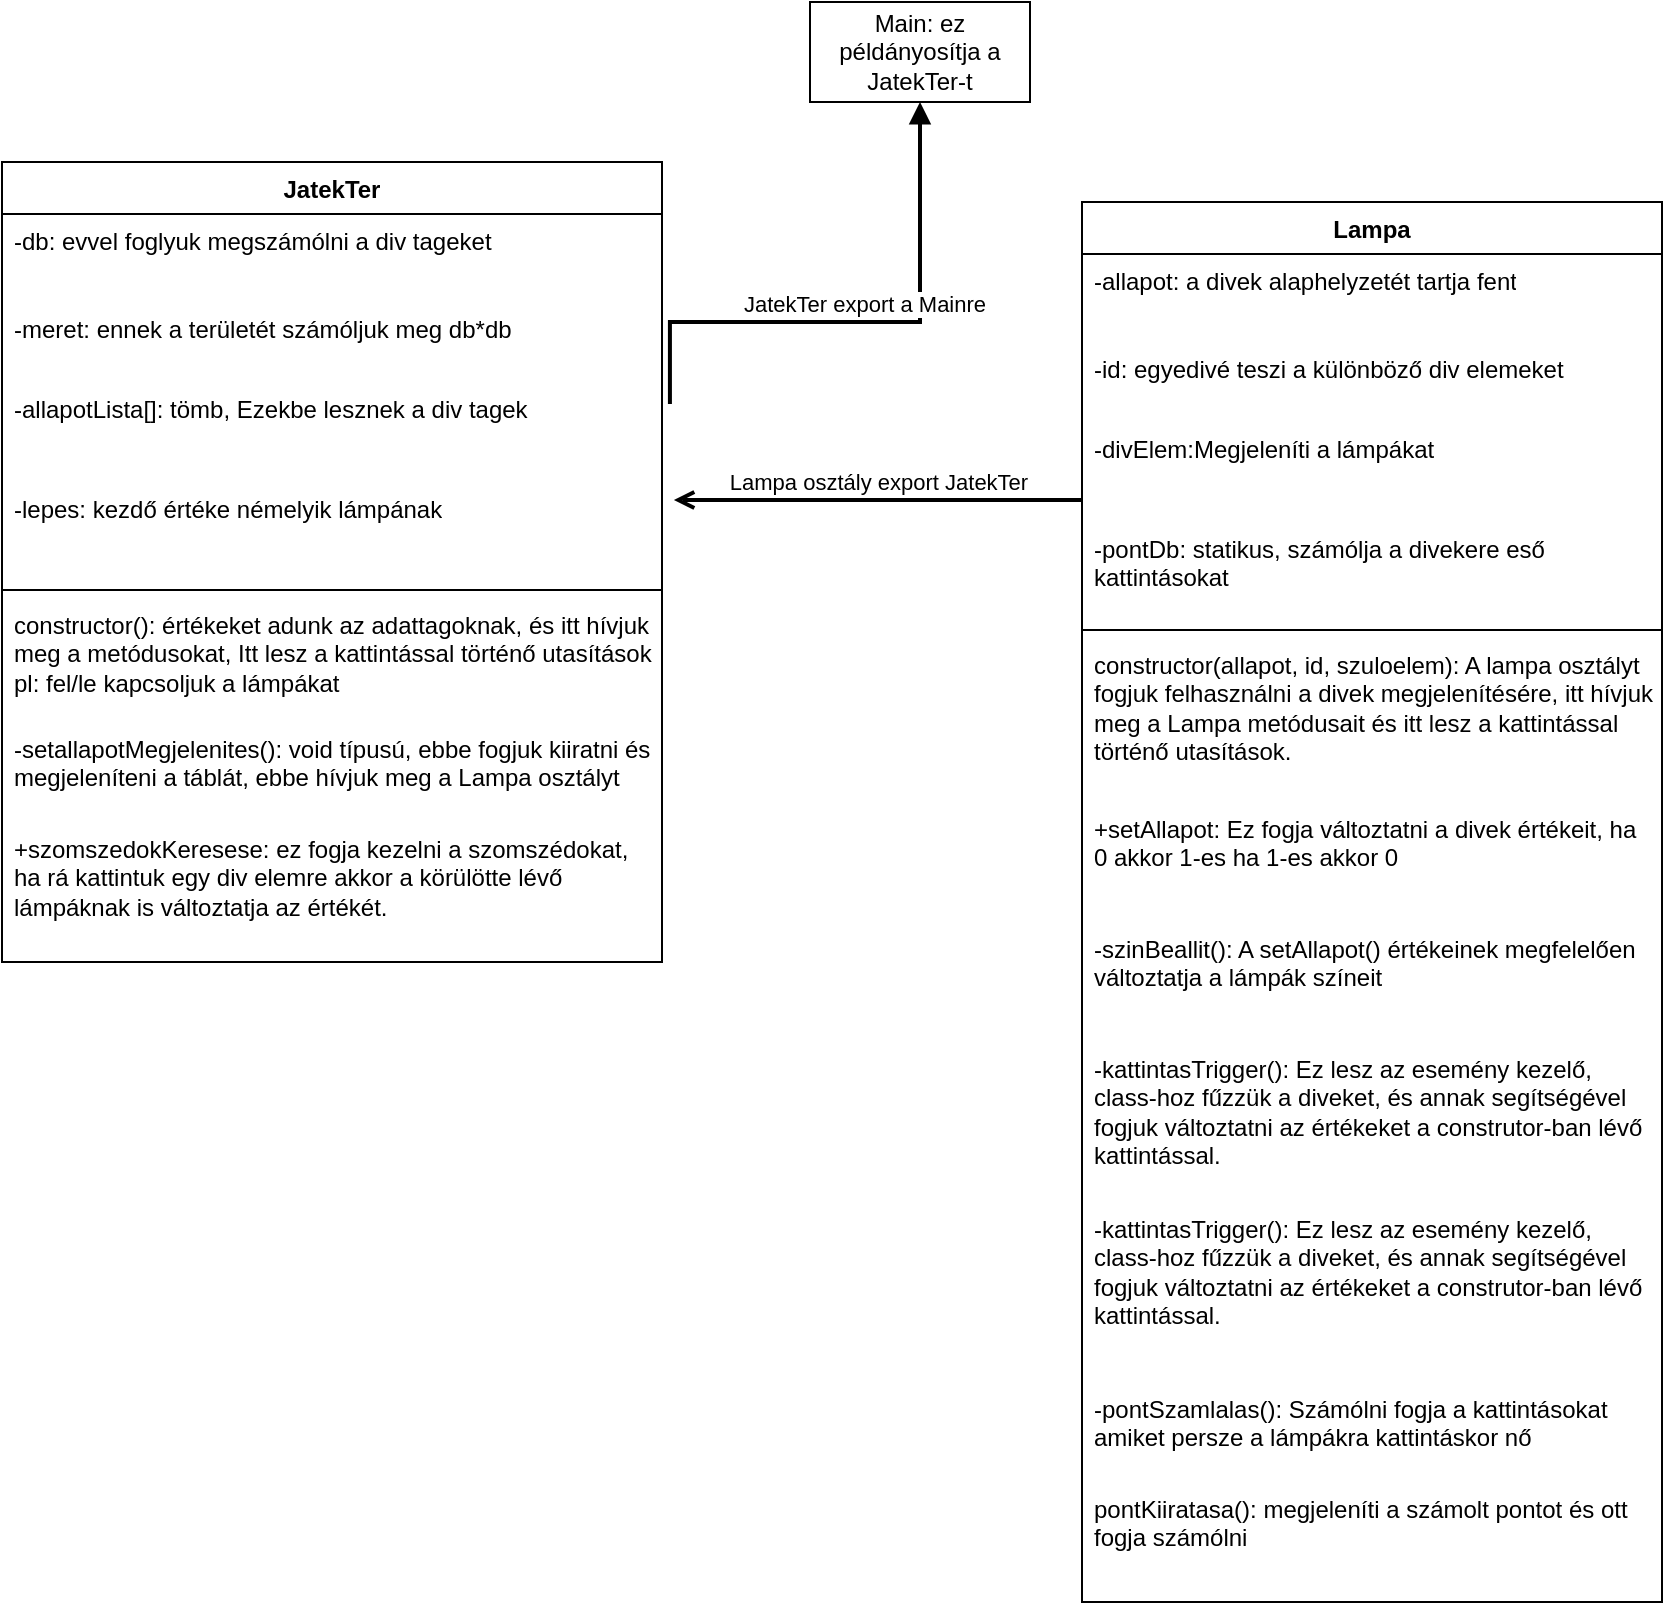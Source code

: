 <mxfile version="21.3.7" type="device">
  <diagram name="1 oldal" id="GmktwkUOFRcXiDnpdZY2">
    <mxGraphModel dx="880" dy="484" grid="1" gridSize="10" guides="1" tooltips="1" connect="1" arrows="1" fold="1" page="1" pageScale="1" pageWidth="827" pageHeight="1169" math="0" shadow="0">
      <root>
        <mxCell id="0" />
        <mxCell id="1" parent="0" />
        <mxCell id="6V3xMH_shsjAsePLFKWM-1" value="JatekTer" style="swimlane;fontStyle=1;align=center;verticalAlign=top;childLayout=stackLayout;horizontal=1;startSize=26;horizontalStack=0;resizeParent=1;resizeParentMax=0;resizeLast=0;collapsible=1;marginBottom=0;whiteSpace=wrap;html=1;" vertex="1" parent="1">
          <mxGeometry x="10" y="190" width="330" height="400" as="geometry" />
        </mxCell>
        <mxCell id="6V3xMH_shsjAsePLFKWM-2" value="-db: evvel foglyuk megszámólni a div tageket" style="text;strokeColor=none;fillColor=none;align=left;verticalAlign=top;spacingLeft=4;spacingRight=4;overflow=hidden;rotatable=0;points=[[0,0.5],[1,0.5]];portConstraint=eastwest;whiteSpace=wrap;html=1;" vertex="1" parent="6V3xMH_shsjAsePLFKWM-1">
          <mxGeometry y="26" width="330" height="44" as="geometry" />
        </mxCell>
        <mxCell id="6V3xMH_shsjAsePLFKWM-5" value="-meret: ennek a területét számóljuk meg db*db" style="text;strokeColor=none;fillColor=none;align=left;verticalAlign=top;spacingLeft=4;spacingRight=4;overflow=hidden;rotatable=0;points=[[0,0.5],[1,0.5]];portConstraint=eastwest;whiteSpace=wrap;html=1;" vertex="1" parent="6V3xMH_shsjAsePLFKWM-1">
          <mxGeometry y="70" width="330" height="40" as="geometry" />
        </mxCell>
        <mxCell id="6V3xMH_shsjAsePLFKWM-6" value="-allapotLista[]: tömb, Ezekbe lesznek a div tagek" style="text;strokeColor=none;fillColor=none;align=left;verticalAlign=top;spacingLeft=4;spacingRight=4;overflow=hidden;rotatable=0;points=[[0,0.5],[1,0.5]];portConstraint=eastwest;whiteSpace=wrap;html=1;" vertex="1" parent="6V3xMH_shsjAsePLFKWM-1">
          <mxGeometry y="110" width="330" height="50" as="geometry" />
        </mxCell>
        <mxCell id="6V3xMH_shsjAsePLFKWM-17" value="-lepes: kezdő értéke némelyik lámpának" style="text;strokeColor=none;fillColor=none;align=left;verticalAlign=top;spacingLeft=4;spacingRight=4;overflow=hidden;rotatable=0;points=[[0,0.5],[1,0.5]];portConstraint=eastwest;whiteSpace=wrap;html=1;" vertex="1" parent="6V3xMH_shsjAsePLFKWM-1">
          <mxGeometry y="160" width="330" height="50" as="geometry" />
        </mxCell>
        <mxCell id="6V3xMH_shsjAsePLFKWM-3" value="" style="line;strokeWidth=1;fillColor=none;align=left;verticalAlign=middle;spacingTop=-1;spacingLeft=3;spacingRight=3;rotatable=0;labelPosition=right;points=[];portConstraint=eastwest;strokeColor=inherit;" vertex="1" parent="6V3xMH_shsjAsePLFKWM-1">
          <mxGeometry y="210" width="330" height="8" as="geometry" />
        </mxCell>
        <mxCell id="6V3xMH_shsjAsePLFKWM-4" value="constructor(): értékeket adunk az adattagoknak, és itt hívjuk meg a metódusokat, Itt lesz a kattintással történő utasítások pl: fel/le kapcsoljuk a lámpákat" style="text;strokeColor=none;fillColor=none;align=left;verticalAlign=top;spacingLeft=4;spacingRight=4;overflow=hidden;rotatable=0;points=[[0,0.5],[1,0.5]];portConstraint=eastwest;whiteSpace=wrap;html=1;" vertex="1" parent="6V3xMH_shsjAsePLFKWM-1">
          <mxGeometry y="218" width="330" height="62" as="geometry" />
        </mxCell>
        <mxCell id="6V3xMH_shsjAsePLFKWM-7" value="-setallapotMegjelenites(): void típusú, ebbe fogjuk kiiratni és megjeleníteni a táblát, ebbe hívjuk meg a Lampa osztályt" style="text;strokeColor=none;fillColor=none;align=left;verticalAlign=top;spacingLeft=4;spacingRight=4;overflow=hidden;rotatable=0;points=[[0,0.5],[1,0.5]];portConstraint=eastwest;whiteSpace=wrap;html=1;" vertex="1" parent="6V3xMH_shsjAsePLFKWM-1">
          <mxGeometry y="280" width="330" height="50" as="geometry" />
        </mxCell>
        <mxCell id="6V3xMH_shsjAsePLFKWM-8" value="+szomszedokKeresese: ez fogja kezelni a szomszédokat, ha rá kattintuk egy div elemre akkor a körülötte lévő lámpáknak is változtatja az értékét." style="text;strokeColor=none;fillColor=none;align=left;verticalAlign=top;spacingLeft=4;spacingRight=4;overflow=hidden;rotatable=0;points=[[0,0.5],[1,0.5]];portConstraint=eastwest;whiteSpace=wrap;html=1;" vertex="1" parent="6V3xMH_shsjAsePLFKWM-1">
          <mxGeometry y="330" width="330" height="70" as="geometry" />
        </mxCell>
        <mxCell id="6V3xMH_shsjAsePLFKWM-9" value="Lampa" style="swimlane;fontStyle=1;align=center;verticalAlign=top;childLayout=stackLayout;horizontal=1;startSize=26;horizontalStack=0;resizeParent=1;resizeParentMax=0;resizeLast=0;collapsible=1;marginBottom=0;whiteSpace=wrap;html=1;" vertex="1" parent="1">
          <mxGeometry x="550" y="210" width="290" height="700" as="geometry" />
        </mxCell>
        <mxCell id="6V3xMH_shsjAsePLFKWM-10" value="-allapot: a divek alaphelyzetét tartja fent" style="text;strokeColor=none;fillColor=none;align=left;verticalAlign=top;spacingLeft=4;spacingRight=4;overflow=hidden;rotatable=0;points=[[0,0.5],[1,0.5]];portConstraint=eastwest;whiteSpace=wrap;html=1;" vertex="1" parent="6V3xMH_shsjAsePLFKWM-9">
          <mxGeometry y="26" width="290" height="44" as="geometry" />
        </mxCell>
        <mxCell id="6V3xMH_shsjAsePLFKWM-11" value="-id: egyedivé teszi a különböző div elemeket" style="text;strokeColor=none;fillColor=none;align=left;verticalAlign=top;spacingLeft=4;spacingRight=4;overflow=hidden;rotatable=0;points=[[0,0.5],[1,0.5]];portConstraint=eastwest;whiteSpace=wrap;html=1;" vertex="1" parent="6V3xMH_shsjAsePLFKWM-9">
          <mxGeometry y="70" width="290" height="40" as="geometry" />
        </mxCell>
        <mxCell id="6V3xMH_shsjAsePLFKWM-12" value="-divElem:Megjeleníti a lámpákat" style="text;strokeColor=none;fillColor=none;align=left;verticalAlign=top;spacingLeft=4;spacingRight=4;overflow=hidden;rotatable=0;points=[[0,0.5],[1,0.5]];portConstraint=eastwest;whiteSpace=wrap;html=1;" vertex="1" parent="6V3xMH_shsjAsePLFKWM-9">
          <mxGeometry y="110" width="290" height="50" as="geometry" />
        </mxCell>
        <mxCell id="6V3xMH_shsjAsePLFKWM-18" value="-pontDb: statikus, számólja a divekere eső kattintásokat" style="text;strokeColor=none;fillColor=none;align=left;verticalAlign=top;spacingLeft=4;spacingRight=4;overflow=hidden;rotatable=0;points=[[0,0.5],[1,0.5]];portConstraint=eastwest;whiteSpace=wrap;html=1;" vertex="1" parent="6V3xMH_shsjAsePLFKWM-9">
          <mxGeometry y="160" width="290" height="50" as="geometry" />
        </mxCell>
        <mxCell id="6V3xMH_shsjAsePLFKWM-13" value="" style="line;strokeWidth=1;fillColor=none;align=left;verticalAlign=middle;spacingTop=-1;spacingLeft=3;spacingRight=3;rotatable=0;labelPosition=right;points=[];portConstraint=eastwest;strokeColor=inherit;" vertex="1" parent="6V3xMH_shsjAsePLFKWM-9">
          <mxGeometry y="210" width="290" height="8" as="geometry" />
        </mxCell>
        <mxCell id="6V3xMH_shsjAsePLFKWM-14" value="constructor(allapot, id, szuloelem): A lampa osztályt fogjuk felhasználni a divek megjelenítésére, itt hívjuk meg a Lampa metódusait és itt lesz a kattintással történő utasítások." style="text;strokeColor=none;fillColor=none;align=left;verticalAlign=top;spacingLeft=4;spacingRight=4;overflow=hidden;rotatable=0;points=[[0,0.5],[1,0.5]];portConstraint=eastwest;whiteSpace=wrap;html=1;" vertex="1" parent="6V3xMH_shsjAsePLFKWM-9">
          <mxGeometry y="218" width="290" height="82" as="geometry" />
        </mxCell>
        <mxCell id="6V3xMH_shsjAsePLFKWM-15" value="+setAllapot: Ez fogja változtatni a divek értékeit, ha 0 akkor 1-es ha 1-es akkor 0" style="text;strokeColor=none;fillColor=none;align=left;verticalAlign=top;spacingLeft=4;spacingRight=4;overflow=hidden;rotatable=0;points=[[0,0.5],[1,0.5]];portConstraint=eastwest;whiteSpace=wrap;html=1;" vertex="1" parent="6V3xMH_shsjAsePLFKWM-9">
          <mxGeometry y="300" width="290" height="60" as="geometry" />
        </mxCell>
        <mxCell id="6V3xMH_shsjAsePLFKWM-16" value="-szinBeallit(): A setAllapot() értékeinek megfelelően változtatja a lámpák színeit" style="text;strokeColor=none;fillColor=none;align=left;verticalAlign=top;spacingLeft=4;spacingRight=4;overflow=hidden;rotatable=0;points=[[0,0.5],[1,0.5]];portConstraint=eastwest;whiteSpace=wrap;html=1;" vertex="1" parent="6V3xMH_shsjAsePLFKWM-9">
          <mxGeometry y="360" width="290" height="60" as="geometry" />
        </mxCell>
        <mxCell id="6V3xMH_shsjAsePLFKWM-19" value="-kattintasTrigger(): Ez lesz az esemény kezelő, class-hoz fűzzük a diveket, és annak segítségével fogjuk változtatni az értékeket a construtor-ban lévő kattintással." style="text;strokeColor=none;fillColor=none;align=left;verticalAlign=top;spacingLeft=4;spacingRight=4;overflow=hidden;rotatable=0;points=[[0,0.5],[1,0.5]];portConstraint=eastwest;whiteSpace=wrap;html=1;" vertex="1" parent="6V3xMH_shsjAsePLFKWM-9">
          <mxGeometry y="420" width="290" height="80" as="geometry" />
        </mxCell>
        <mxCell id="6V3xMH_shsjAsePLFKWM-20" value="-kattintasTrigger(): Ez lesz az esemény kezelő, class-hoz fűzzük a diveket, és annak segítségével fogjuk változtatni az értékeket a construtor-ban lévő kattintással." style="text;strokeColor=none;fillColor=none;align=left;verticalAlign=top;spacingLeft=4;spacingRight=4;overflow=hidden;rotatable=0;points=[[0,0.5],[1,0.5]];portConstraint=eastwest;whiteSpace=wrap;html=1;" vertex="1" parent="6V3xMH_shsjAsePLFKWM-9">
          <mxGeometry y="500" width="290" height="90" as="geometry" />
        </mxCell>
        <mxCell id="6V3xMH_shsjAsePLFKWM-21" value="-pontSzamlalas(): Számólni fogja a kattintásokat amiket persze a lámpákra kattintáskor nő" style="text;strokeColor=none;fillColor=none;align=left;verticalAlign=top;spacingLeft=4;spacingRight=4;overflow=hidden;rotatable=0;points=[[0,0.5],[1,0.5]];portConstraint=eastwest;whiteSpace=wrap;html=1;" vertex="1" parent="6V3xMH_shsjAsePLFKWM-9">
          <mxGeometry y="590" width="290" height="50" as="geometry" />
        </mxCell>
        <mxCell id="6V3xMH_shsjAsePLFKWM-22" value="pontKiiratasa(): megjeleníti a számolt pontot és ott fogja számólni" style="text;strokeColor=none;fillColor=none;align=left;verticalAlign=top;spacingLeft=4;spacingRight=4;overflow=hidden;rotatable=0;points=[[0,0.5],[1,0.5]];portConstraint=eastwest;whiteSpace=wrap;html=1;" vertex="1" parent="6V3xMH_shsjAsePLFKWM-9">
          <mxGeometry y="640" width="290" height="60" as="geometry" />
        </mxCell>
        <mxCell id="6V3xMH_shsjAsePLFKWM-23" value="Lampa osztály export JatekTer" style="html=1;verticalAlign=bottom;endArrow=open;edgeStyle=elbowEdgeStyle;elbow=vertical;curved=0;rounded=0;strokeWidth=2;endFill=0;entryX=1.018;entryY=0.18;entryDx=0;entryDy=0;entryPerimeter=0;" edge="1" parent="1" source="6V3xMH_shsjAsePLFKWM-9" target="6V3xMH_shsjAsePLFKWM-17">
          <mxGeometry width="80" relative="1" as="geometry">
            <mxPoint x="510" y="30" as="sourcePoint" />
            <mxPoint x="380" y="360" as="targetPoint" />
            <Array as="points" />
          </mxGeometry>
        </mxCell>
        <mxCell id="6V3xMH_shsjAsePLFKWM-28" value="JatekTer export a Mainre" style="html=1;verticalAlign=bottom;endArrow=block;edgeStyle=elbowEdgeStyle;elbow=vertical;curved=0;rounded=0;entryX=0.5;entryY=1;entryDx=0;entryDy=0;strokeWidth=2;exitX=1.012;exitY=0.22;exitDx=0;exitDy=0;exitPerimeter=0;" edge="1" parent="1" source="6V3xMH_shsjAsePLFKWM-6" target="6V3xMH_shsjAsePLFKWM-29">
          <mxGeometry width="80" relative="1" as="geometry">
            <mxPoint x="380" y="320" as="sourcePoint" />
            <mxPoint x="381.04" y="618.96" as="targetPoint" />
            <Array as="points">
              <mxPoint x="430" y="270" />
            </Array>
          </mxGeometry>
        </mxCell>
        <mxCell id="6V3xMH_shsjAsePLFKWM-29" value="Main: ez példányosítja a JatekTer-t" style="html=1;whiteSpace=wrap;" vertex="1" parent="1">
          <mxGeometry x="414" y="110" width="110" height="50" as="geometry" />
        </mxCell>
      </root>
    </mxGraphModel>
  </diagram>
</mxfile>
